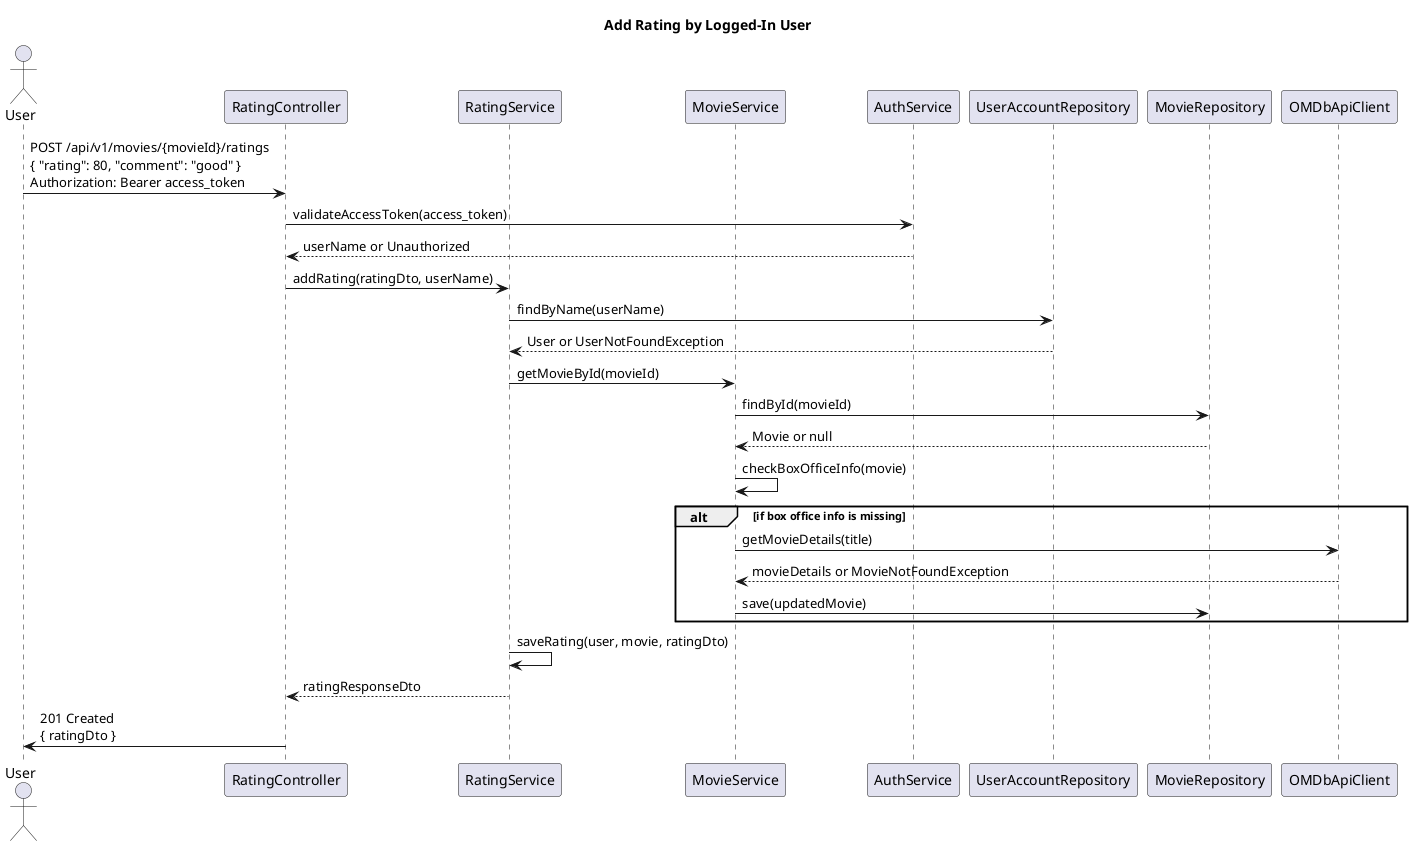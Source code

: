 @startuml
title Add Rating by Logged-In User

actor User
participant "RatingController" as Controller
participant "RatingService" as RatingService
participant "MovieService" as MovieService
participant "AuthService" as AuthService
participant "UserAccountRepository" as UserRepo
participant "MovieRepository" as MovieRepo
participant "OMDbApiClient" as ApiClient

User -> Controller: POST /api/v1/movies/{movieId}/ratings\n{ "rating": 80, "comment": "good" }\nAuthorization: Bearer access_token
Controller -> AuthService: validateAccessToken(access_token)
AuthService --> Controller: userName or Unauthorized

Controller -> RatingService: addRating(ratingDto, userName)
RatingService -> UserRepo: findByName(userName)
UserRepo --> RatingService: User or UserNotFoundException

RatingService -> MovieService: getMovieById(movieId)
MovieService -> MovieRepo: findById(movieId)
MovieRepo --> MovieService: Movie or null

MovieService -> MovieService: checkBoxOfficeInfo(movie)
alt if box office info is missing
    MovieService -> ApiClient: getMovieDetails(title)
    ApiClient --> MovieService: movieDetails or MovieNotFoundException
    MovieService -> MovieRepo: save(updatedMovie)
end

RatingService -> RatingService: saveRating(user, movie, ratingDto)
RatingService --> Controller: ratingResponseDto

Controller -> User: 201 Created\n{ ratingDto }
@enduml
